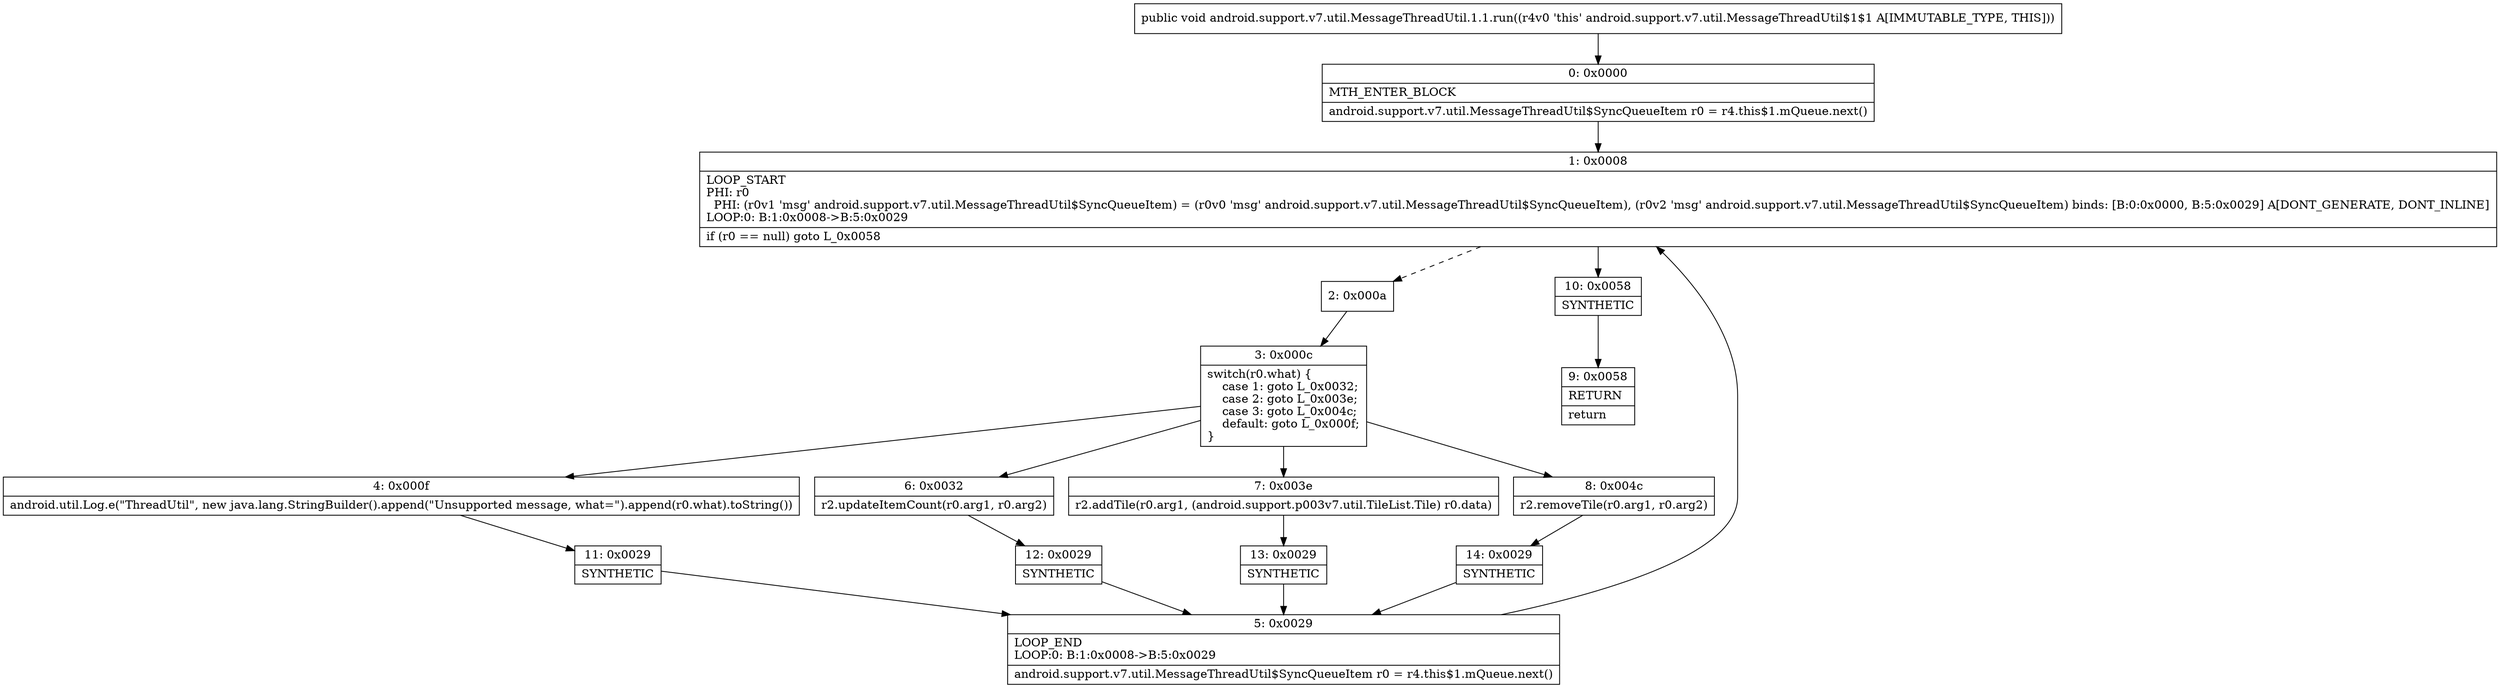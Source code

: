digraph "CFG forandroid.support.v7.util.MessageThreadUtil.1.1.run()V" {
Node_0 [shape=record,label="{0\:\ 0x0000|MTH_ENTER_BLOCK\l|android.support.v7.util.MessageThreadUtil$SyncQueueItem r0 = r4.this$1.mQueue.next()\l}"];
Node_1 [shape=record,label="{1\:\ 0x0008|LOOP_START\lPHI: r0 \l  PHI: (r0v1 'msg' android.support.v7.util.MessageThreadUtil$SyncQueueItem) = (r0v0 'msg' android.support.v7.util.MessageThreadUtil$SyncQueueItem), (r0v2 'msg' android.support.v7.util.MessageThreadUtil$SyncQueueItem) binds: [B:0:0x0000, B:5:0x0029] A[DONT_GENERATE, DONT_INLINE]\lLOOP:0: B:1:0x0008\-\>B:5:0x0029\l|if (r0 == null) goto L_0x0058\l}"];
Node_2 [shape=record,label="{2\:\ 0x000a}"];
Node_3 [shape=record,label="{3\:\ 0x000c|switch(r0.what) \{\l    case 1: goto L_0x0032;\l    case 2: goto L_0x003e;\l    case 3: goto L_0x004c;\l    default: goto L_0x000f;\l\}\l}"];
Node_4 [shape=record,label="{4\:\ 0x000f|android.util.Log.e(\"ThreadUtil\", new java.lang.StringBuilder().append(\"Unsupported message, what=\").append(r0.what).toString())\l}"];
Node_5 [shape=record,label="{5\:\ 0x0029|LOOP_END\lLOOP:0: B:1:0x0008\-\>B:5:0x0029\l|android.support.v7.util.MessageThreadUtil$SyncQueueItem r0 = r4.this$1.mQueue.next()\l}"];
Node_6 [shape=record,label="{6\:\ 0x0032|r2.updateItemCount(r0.arg1, r0.arg2)\l}"];
Node_7 [shape=record,label="{7\:\ 0x003e|r2.addTile(r0.arg1, (android.support.p003v7.util.TileList.Tile) r0.data)\l}"];
Node_8 [shape=record,label="{8\:\ 0x004c|r2.removeTile(r0.arg1, r0.arg2)\l}"];
Node_9 [shape=record,label="{9\:\ 0x0058|RETURN\l|return\l}"];
Node_10 [shape=record,label="{10\:\ 0x0058|SYNTHETIC\l}"];
Node_11 [shape=record,label="{11\:\ 0x0029|SYNTHETIC\l}"];
Node_12 [shape=record,label="{12\:\ 0x0029|SYNTHETIC\l}"];
Node_13 [shape=record,label="{13\:\ 0x0029|SYNTHETIC\l}"];
Node_14 [shape=record,label="{14\:\ 0x0029|SYNTHETIC\l}"];
MethodNode[shape=record,label="{public void android.support.v7.util.MessageThreadUtil.1.1.run((r4v0 'this' android.support.v7.util.MessageThreadUtil$1$1 A[IMMUTABLE_TYPE, THIS])) }"];
MethodNode -> Node_0;
Node_0 -> Node_1;
Node_1 -> Node_2[style=dashed];
Node_1 -> Node_10;
Node_2 -> Node_3;
Node_3 -> Node_4;
Node_3 -> Node_6;
Node_3 -> Node_7;
Node_3 -> Node_8;
Node_4 -> Node_11;
Node_5 -> Node_1;
Node_6 -> Node_12;
Node_7 -> Node_13;
Node_8 -> Node_14;
Node_10 -> Node_9;
Node_11 -> Node_5;
Node_12 -> Node_5;
Node_13 -> Node_5;
Node_14 -> Node_5;
}

